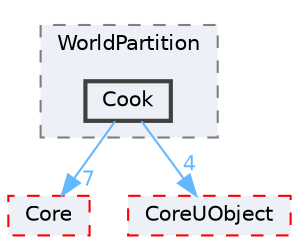 digraph "Cook"
{
 // INTERACTIVE_SVG=YES
 // LATEX_PDF_SIZE
  bgcolor="transparent";
  edge [fontname=Helvetica,fontsize=10,labelfontname=Helvetica,labelfontsize=10];
  node [fontname=Helvetica,fontsize=10,shape=box,height=0.2,width=0.4];
  compound=true
  subgraph clusterdir_4e67b97133d7657ee6894589ad2a7aee {
    graph [ bgcolor="#edf0f7", pencolor="grey50", label="WorldPartition", fontname=Helvetica,fontsize=10 style="filled,dashed", URL="dir_4e67b97133d7657ee6894589ad2a7aee.html",tooltip=""]
  dir_1ee70619aa895bf540f27a0a2d038706 [label="Cook", fillcolor="#edf0f7", color="grey25", style="filled,bold", URL="dir_1ee70619aa895bf540f27a0a2d038706.html",tooltip=""];
  }
  dir_0e6cddcc9caa1238c7f3774224afaa45 [label="Core", fillcolor="#edf0f7", color="red", style="filled,dashed", URL="dir_0e6cddcc9caa1238c7f3774224afaa45.html",tooltip=""];
  dir_4c499e5e32e2b4479ad7e552df73eeae [label="CoreUObject", fillcolor="#edf0f7", color="red", style="filled,dashed", URL="dir_4c499e5e32e2b4479ad7e552df73eeae.html",tooltip=""];
  dir_1ee70619aa895bf540f27a0a2d038706->dir_0e6cddcc9caa1238c7f3774224afaa45 [headlabel="7", labeldistance=1.5 headhref="dir_000263_000266.html" href="dir_000263_000266.html" color="steelblue1" fontcolor="steelblue1"];
  dir_1ee70619aa895bf540f27a0a2d038706->dir_4c499e5e32e2b4479ad7e552df73eeae [headlabel="4", labeldistance=1.5 headhref="dir_000263_000268.html" href="dir_000263_000268.html" color="steelblue1" fontcolor="steelblue1"];
}
